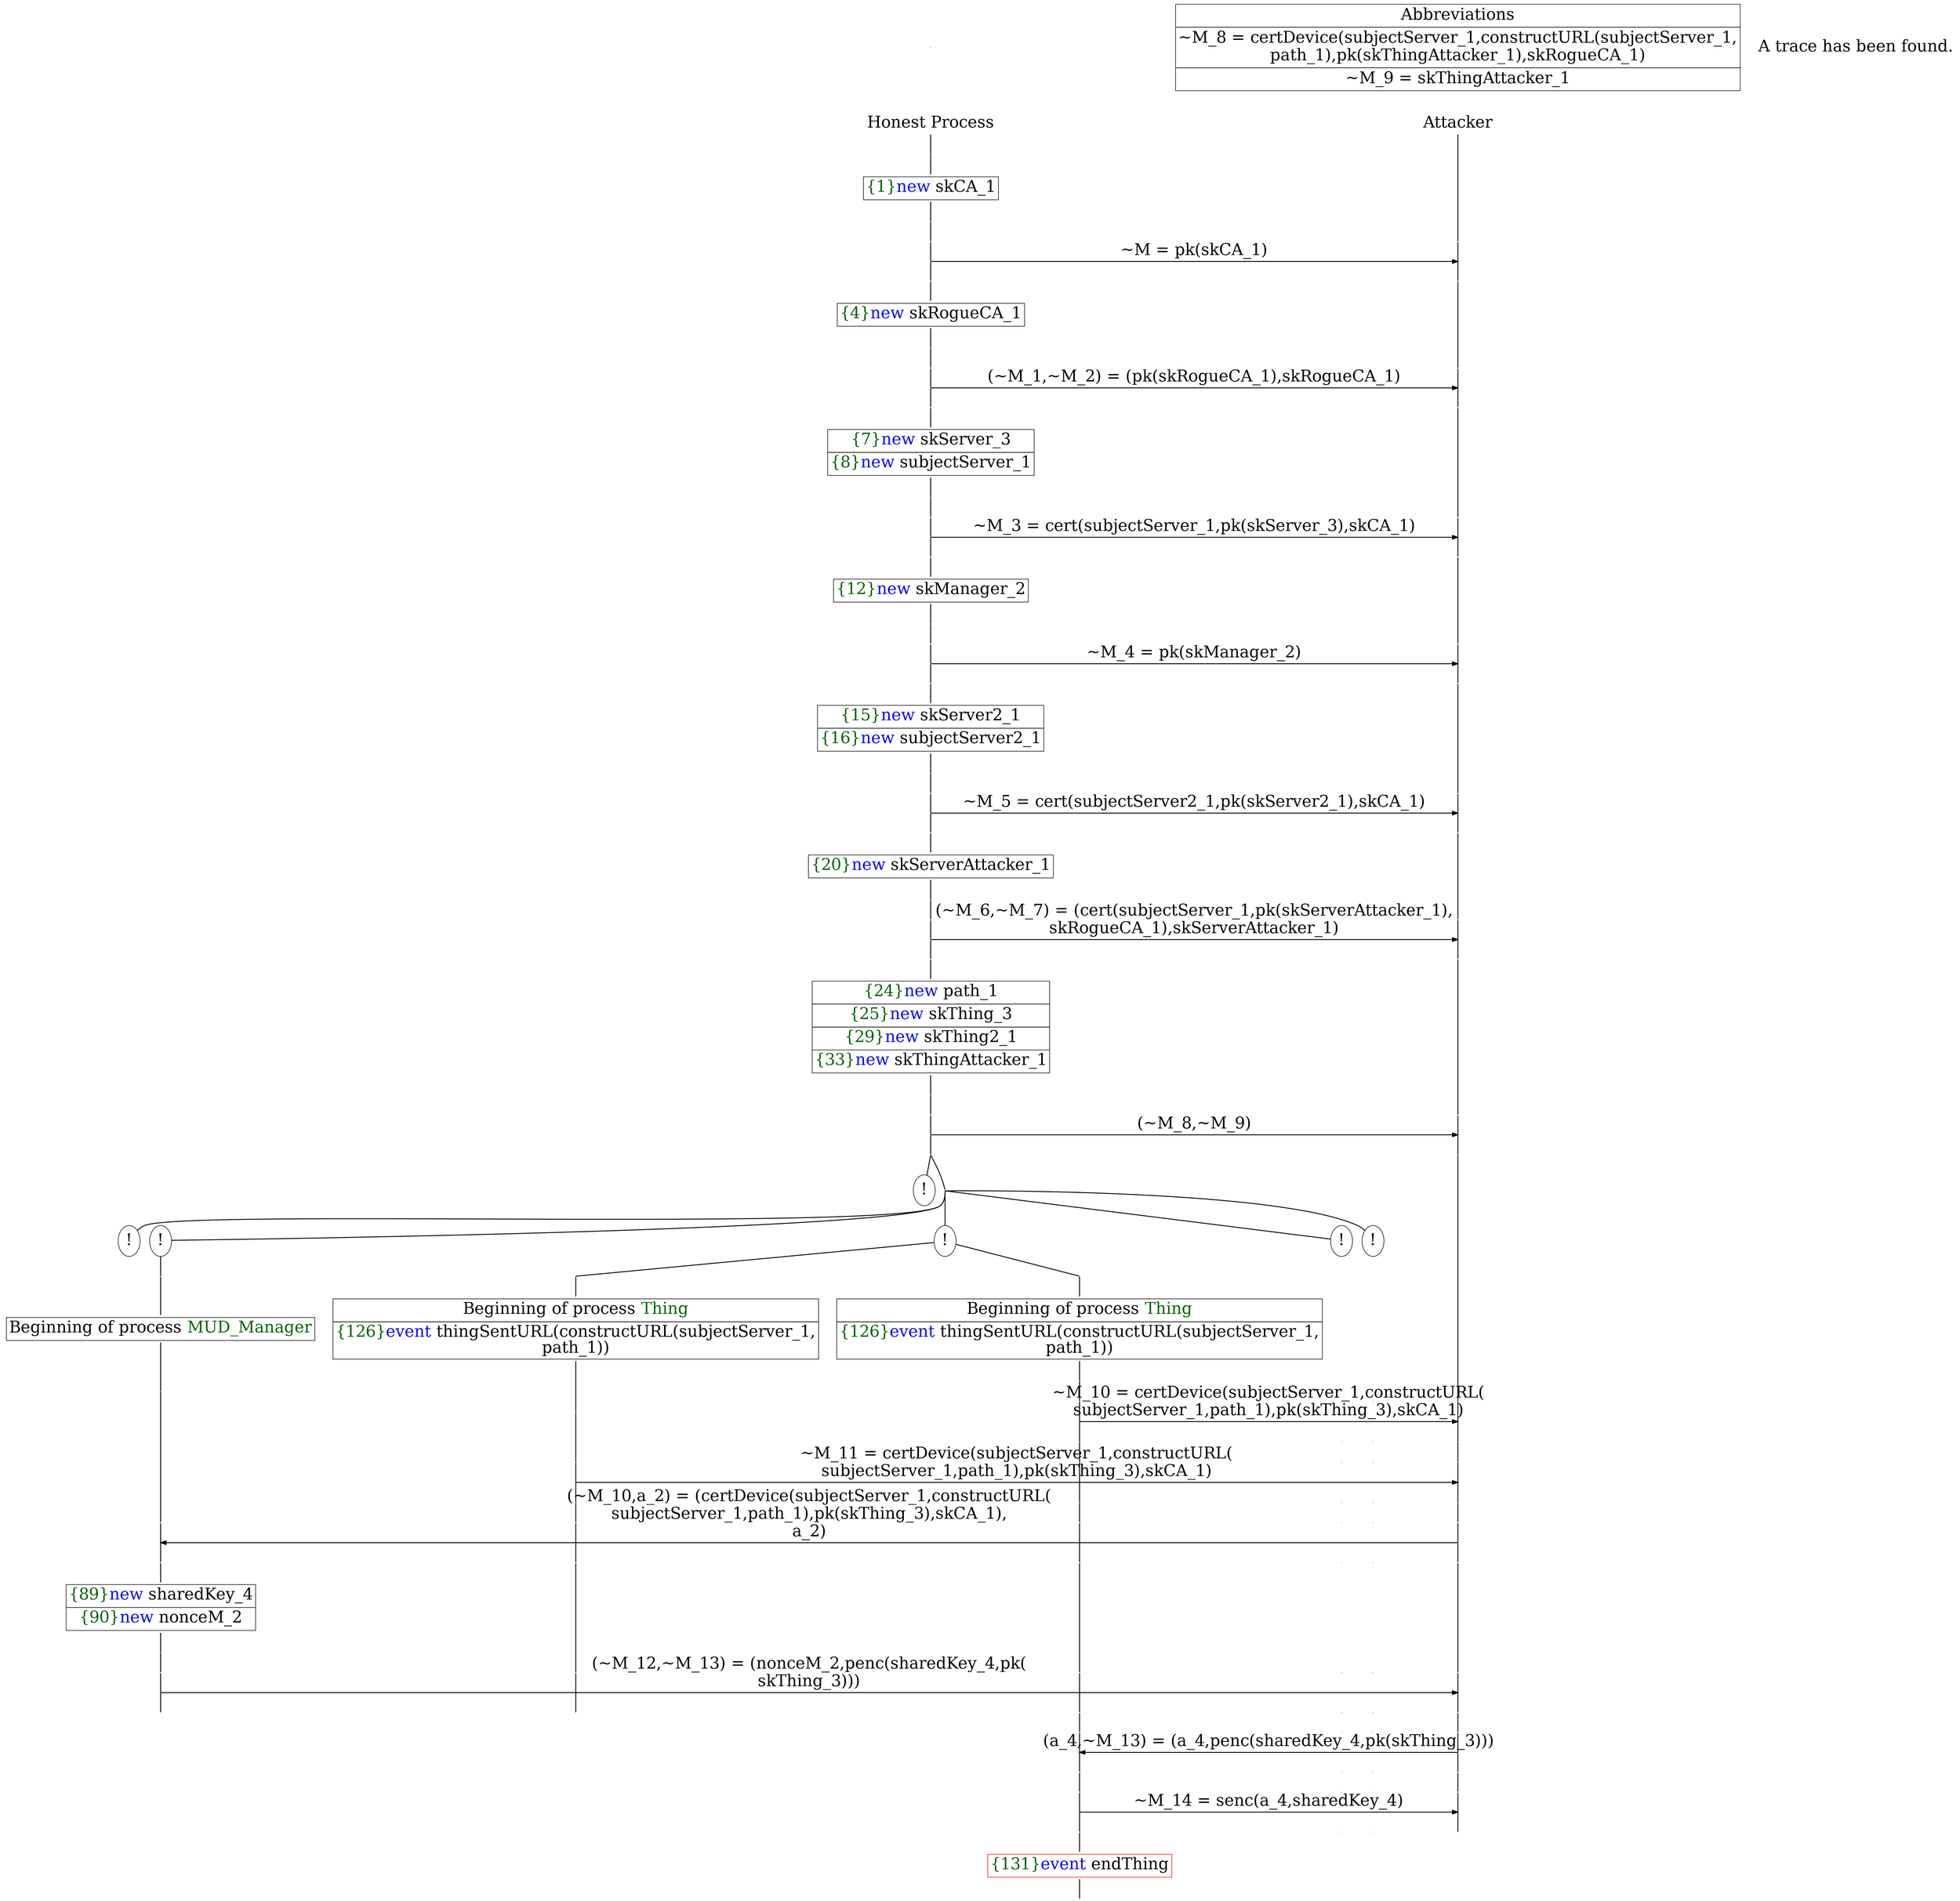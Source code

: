 digraph {
graph [ordering = out]
edge [arrowhead = none, penwidth = 1.6, fontsize = 30]
node [shape = point, width = 0, height = 0, fontsize = 30]
Trace<br/>
[label = <A trace has been found.<br/>
>, shape = plaintext]
P0__0 [label = "Honest Process", shape = plaintext]
P__0 [label = "Attacker", shape = plaintext]
Trace -> P0__0 [label = "", style = invisible, weight = 100]{rank = same; P0__0 P__0}
P0__0 -> P0__1 [label = <>, weight = 100]
P0__1 -> P0__2 [label = <>, weight = 100]
P0__2 [shape = plaintext, label = <<TABLE BORDER="0" CELLBORDER="1" CELLSPACING="0" CELLPADDING="4"> <TR><TD><FONT COLOR="darkgreen">{1}</FONT><FONT COLOR="blue">new </FONT>skCA_1</TD></TR></TABLE>>]
P0__2 -> P0__3 [label = <>, weight = 100]
P0__3 -> P0__4 [label = <>, weight = 100]
P__0 -> P__1 [label = <>, weight = 100]
{rank = same; P__1 P0__4}
P0__4 -> P0__5 [label = <>, weight = 100]
P__1 -> P__2 [label = <>, weight = 100]
{rank = same; P__2 P0__5}
P0__5 -> P__2 [label = <~M = pk(skCA_1)>, arrowhead = normal]
P0__5 -> P0__6 [label = <>, weight = 100]
P__2 -> P__3 [label = <>, weight = 100]
{rank = same; P__3 P0__6}
P0__6 -> P0__7 [label = <>, weight = 100]
P0__7 [shape = plaintext, label = <<TABLE BORDER="0" CELLBORDER="1" CELLSPACING="0" CELLPADDING="4"> <TR><TD><FONT COLOR="darkgreen">{4}</FONT><FONT COLOR="blue">new </FONT>skRogueCA_1</TD></TR></TABLE>>]
P0__7 -> P0__8 [label = <>, weight = 100]
P0__8 -> P0__9 [label = <>, weight = 100]
P__3 -> P__4 [label = <>, weight = 100]
{rank = same; P__4 P0__9}
P0__9 -> P0__10 [label = <>, weight = 100]
P__4 -> P__5 [label = <>, weight = 100]
{rank = same; P__5 P0__10}
P0__10 -> P__5 [label = <(~M_1,~M_2) = (pk(skRogueCA_1),skRogueCA_1)>, arrowhead = normal]
P0__10 -> P0__11 [label = <>, weight = 100]
P__5 -> P__6 [label = <>, weight = 100]
{rank = same; P__6 P0__11}
P0__11 -> P0__12 [label = <>, weight = 100]
P0__12 [shape = plaintext, label = <<TABLE BORDER="0" CELLBORDER="1" CELLSPACING="0" CELLPADDING="4"> <TR><TD><FONT COLOR="darkgreen">{7}</FONT><FONT COLOR="blue">new </FONT>skServer_3</TD></TR><TR><TD><FONT COLOR="darkgreen">{8}</FONT><FONT COLOR="blue">new </FONT>subjectServer_1</TD></TR></TABLE>>]
P0__12 -> P0__13 [label = <>, weight = 100]
P0__13 -> P0__14 [label = <>, weight = 100]
P__6 -> P__7 [label = <>, weight = 100]
{rank = same; P__7 P0__14}
P0__14 -> P0__15 [label = <>, weight = 100]
P__7 -> P__8 [label = <>, weight = 100]
{rank = same; P__8 P0__15}
P0__15 -> P__8 [label = <~M_3 = cert(subjectServer_1,pk(skServer_3),skCA_1)>, arrowhead = normal]
P0__15 -> P0__16 [label = <>, weight = 100]
P__8 -> P__9 [label = <>, weight = 100]
{rank = same; P__9 P0__16}
P0__16 -> P0__17 [label = <>, weight = 100]
P0__17 [shape = plaintext, label = <<TABLE BORDER="0" CELLBORDER="1" CELLSPACING="0" CELLPADDING="4"> <TR><TD><FONT COLOR="darkgreen">{12}</FONT><FONT COLOR="blue">new </FONT>skManager_2</TD></TR></TABLE>>]
P0__17 -> P0__18 [label = <>, weight = 100]
P0__18 -> P0__19 [label = <>, weight = 100]
P__9 -> P__10 [label = <>, weight = 100]
{rank = same; P__10 P0__19}
P0__19 -> P0__20 [label = <>, weight = 100]
P__10 -> P__11 [label = <>, weight = 100]
{rank = same; P__11 P0__20}
P0__20 -> P__11 [label = <~M_4 = pk(skManager_2)>, arrowhead = normal]
P0__20 -> P0__21 [label = <>, weight = 100]
P__11 -> P__12 [label = <>, weight = 100]
{rank = same; P__12 P0__21}
P0__21 -> P0__22 [label = <>, weight = 100]
P0__22 [shape = plaintext, label = <<TABLE BORDER="0" CELLBORDER="1" CELLSPACING="0" CELLPADDING="4"> <TR><TD><FONT COLOR="darkgreen">{15}</FONT><FONT COLOR="blue">new </FONT>skServer2_1</TD></TR><TR><TD><FONT COLOR="darkgreen">{16}</FONT><FONT COLOR="blue">new </FONT>subjectServer2_1</TD></TR></TABLE>>]
P0__22 -> P0__23 [label = <>, weight = 100]
P0__23 -> P0__24 [label = <>, weight = 100]
P__12 -> P__13 [label = <>, weight = 100]
{rank = same; P__13 P0__24}
P0__24 -> P0__25 [label = <>, weight = 100]
P__13 -> P__14 [label = <>, weight = 100]
{rank = same; P__14 P0__25}
P0__25 -> P__14 [label = <~M_5 = cert(subjectServer2_1,pk(skServer2_1),skCA_1)>, arrowhead = normal]
P0__25 -> P0__26 [label = <>, weight = 100]
P__14 -> P__15 [label = <>, weight = 100]
{rank = same; P__15 P0__26}
P0__26 -> P0__27 [label = <>, weight = 100]
P0__27 [shape = plaintext, label = <<TABLE BORDER="0" CELLBORDER="1" CELLSPACING="0" CELLPADDING="4"> <TR><TD><FONT COLOR="darkgreen">{20}</FONT><FONT COLOR="blue">new </FONT>skServerAttacker_1</TD></TR></TABLE>>]
P0__27 -> P0__28 [label = <>, weight = 100]
P0__28 -> P0__29 [label = <>, weight = 100]
P__15 -> P__16 [label = <>, weight = 100]
{rank = same; P__16 P0__29}
P0__29 -> P0__30 [label = <>, weight = 100]
P__16 -> P__17 [label = <>, weight = 100]
{rank = same; P__17 P0__30}
P0__30 -> P__17 [label = <(~M_6,~M_7) = (cert(subjectServer_1,pk(skServerAttacker_1),<br/>
skRogueCA_1),skServerAttacker_1)>, arrowhead = normal]
P0__30 -> P0__31 [label = <>, weight = 100]
P__17 -> P__18 [label = <>, weight = 100]
{rank = same; P__18 P0__31}
P0__31 -> P0__32 [label = <>, weight = 100]
P0__32 [shape = plaintext, label = <<TABLE BORDER="0" CELLBORDER="1" CELLSPACING="0" CELLPADDING="4"> <TR><TD><FONT COLOR="darkgreen">{24}</FONT><FONT COLOR="blue">new </FONT>path_1</TD></TR><TR><TD><FONT COLOR="darkgreen">{25}</FONT><FONT COLOR="blue">new </FONT>skThing_3</TD></TR><TR><TD><FONT COLOR="darkgreen">{29}</FONT><FONT COLOR="blue">new </FONT>skThing2_1</TD></TR><TR><TD><FONT COLOR="darkgreen">{33}</FONT><FONT COLOR="blue">new </FONT>skThingAttacker_1</TD></TR></TABLE>>]
P0__32 -> P0__33 [label = <>, weight = 100]
P0__33 -> P0__34 [label = <>, weight = 100]
P__18 -> P__19 [label = <>, weight = 100]
{rank = same; P__19 P0__34}
P0__34 -> P0__35 [label = <>, weight = 100]
P__19 -> P__20 [label = <>, weight = 100]
{rank = same; P__20 P0__35}
P0__35 -> P__20 [label = <(~M_8,~M_9)>, arrowhead = normal]
P0__35 -> P0__36 [label = <>, weight = 100]
P__20 -> P__21 [label = <>, weight = 100]
{rank = same; P__21 P0__36}
/*RPar */
P0__36 -> P0_1__36 [label = <>]
P0__36 -> P0_0__36 [label = <>]
P0__36 [label = "", fixedsize = false, width = 0, height = 0, shape = none]
{rank = same; P0_0__36 P0_1__36}
/*RPar */
P0_0__36 -> P0_0_4__36 [label = <>]
P0_0__36 -> P0_0_3__36 [label = <>]
P0_0__36 -> P0_0_2__36 [label = <>]
P0_0__36 -> P0_0_1__36 [label = <>]
P0_0__36 -> P0_0_0__36 [label = <>]
P0_0__36 [label = "", fixedsize = false, width = 0, height = 0, shape = none]
{rank = same; P0_0_0__36 P0_0_1__36 P0_0_2__36 P0_0_3__36 P0_0_4__36}
P0_0_0__36 [label = "!", shape = ellipse]
P0_0_1__36 [label = "!", shape = ellipse]
P0_0_2__36 [label = "!", shape = ellipse]
{rank = same; P0_0_2_1__36 P0_0_2_0__36}
P0_0_2_1__36 [label = "", fixedsize = false, width = 0, height = 0, shape = none]
P0_0_2__36 -> P0_0_2_1__36 [label = <>]
P0_0_2_0__36 [label = "", fixedsize = false, width = 0, height = 0, shape = none]
P0_0_2__36 -> P0_0_2_0__36 [label = <>]
P0_0_2_0__36 -> P0_0_2_0__37 [label = <>, weight = 100]
P0_0_2_0__37 [shape = plaintext, label = <<TABLE BORDER="0" CELLBORDER="1" CELLSPACING="0" CELLPADDING="4"> <TR><TD>Beginning of process <FONT COLOR="darkgreen">Thing</FONT></TD></TR><TR><TD><FONT COLOR="darkgreen">{126}</FONT><FONT COLOR="blue">event</FONT> thingSentURL(constructURL(subjectServer_1,<br/>
path_1))</TD></TR></TABLE>>]
P0_0_2_0__37 -> P0_0_2_0__38 [label = <>, weight = 100]
P0_0_2_0__38 -> P0_0_2_0__39 [label = <>, weight = 100]
P0_0_1__37 [label = "", style = invisible]
P0_0_1__36 -> P0_0_1__37 [label = <>, weight = 100, style = invisible]
P0_0_0__37 [label = "", style = invisible]
P0_0_0__36 -> P0_0_0__37 [label = <>, weight = 100, style = invisible]
P__21 -> P__22 [label = <>, weight = 100]
{rank = same; P__22 P0_0_0__37 P0_0_1__37 P0_0_2_0__39}
P0_0_2_0__39 -> P0_0_2_0__40 [label = <>, weight = 100]
P__22 -> P__23 [label = <>, weight = 100]
{rank = same; P__23 P0_0_2_0__40}
P0_0_2_0__40 -> P__23 [label = <~M_10 = certDevice(subjectServer_1,constructURL(<br/>
subjectServer_1,path_1),pk(skThing_3),skCA_1)>, arrowhead = normal]
P0_0_2_0__40 -> P0_0_2_0__41 [label = <>, weight = 100]
P0_0_1__38 [label = "", style = invisible]
P0_0_1__37 -> P0_0_1__38 [label = <>, weight = 100, style = invisible]
P0_0_0__38 [label = "", style = invisible]
P0_0_0__37 -> P0_0_0__38 [label = <>, weight = 100, style = invisible]
P__23 -> P__24 [label = <>, weight = 100]
{rank = same; P__24 P0_0_0__38 P0_0_1__38 P0_0_2_0__41}
P0_0_2_1__36 -> P0_0_2_1__37 [label = <>, weight = 100]
P0_0_2_1__37 [shape = plaintext, label = <<TABLE BORDER="0" CELLBORDER="1" CELLSPACING="0" CELLPADDING="4"> <TR><TD>Beginning of process <FONT COLOR="darkgreen">Thing</FONT></TD></TR><TR><TD><FONT COLOR="darkgreen">{126}</FONT><FONT COLOR="blue">event</FONT> thingSentURL(constructURL(subjectServer_1,<br/>
path_1))</TD></TR></TABLE>>]
P0_0_2_1__37 -> P0_0_2_1__38 [label = <>, weight = 100]
P0_0_2_1__38 -> P0_0_2_1__39 [label = <>, weight = 100]
P0_0_2_0__41 -> P0_0_2_0__42 [label = <>, weight = 100]
P0_0_1__39 [label = "", style = invisible]
P0_0_1__38 -> P0_0_1__39 [label = <>, weight = 100, style = invisible]
P0_0_0__39 [label = "", style = invisible]
P0_0_0__38 -> P0_0_0__39 [label = <>, weight = 100, style = invisible]
P__24 -> P__25 [label = <>, weight = 100]
{rank = same; P__25 P0_0_0__39 P0_0_1__39 P0_0_2_0__42 P0_0_2_1__39}
P0_0_2_1__39 -> P0_0_2_1__40 [label = <>, weight = 100]
P__25 -> P__26 [label = <>, weight = 100]
{rank = same; P__26 P0_0_2_1__40}
P0_0_2_1__40 -> P__26 [label = <~M_11 = certDevice(subjectServer_1,constructURL(<br/>
subjectServer_1,path_1),pk(skThing_3),skCA_1)>, arrowhead = normal]
P0_0_2_1__40 -> P0_0_2_1__41 [label = <>, weight = 100]
P0_0_2_0__42 -> P0_0_2_0__43 [label = <>, weight = 100]
P0_0_1__40 [label = "", style = invisible]
P0_0_1__39 -> P0_0_1__40 [label = <>, weight = 100, style = invisible]
P0_0_0__40 [label = "", style = invisible]
P0_0_0__39 -> P0_0_0__40 [label = <>, weight = 100, style = invisible]
P__26 -> P__27 [label = <>, weight = 100]
{rank = same; P__27 P0_0_0__40 P0_0_1__40 P0_0_2_0__43 P0_0_2_1__41}
P0_0_3__36 [label = "!", shape = ellipse]
P0_0_3_0__36 [label = "", fixedsize = false, width = 0, height = 0, shape = none]
P0_0_3__36 -> P0_0_3_0__36 [label = <>, weight = 100]
P0_0_3_0__36 -> P0_0_3_0__37 [label = <>, weight = 100]
P0_0_3_0__37 [shape = plaintext, label = <<TABLE BORDER="0" CELLBORDER="1" CELLSPACING="0" CELLPADDING="4"> <TR><TD>Beginning of process <FONT COLOR="darkgreen">MUD_Manager</FONT></TD></TR></TABLE>>]
P0_0_3_0__37 -> P0_0_3_0__38 [label = <>, weight = 100]
P0_0_4__36 [label = "!", shape = ellipse]
P0_1__36 [label = "!", shape = ellipse]
P0_0_3_0__38 -> P0_0_3_0__39 [label = <>, weight = 100]
P0_0_2_1__41 -> P0_0_2_1__42 [label = <>, weight = 100]
P0_0_2_0__43 -> P0_0_2_0__44 [label = <>, weight = 100]
P0_0_1__41 [label = "", style = invisible]
P0_0_1__40 -> P0_0_1__41 [label = <>, weight = 100, style = invisible]
P0_0_0__41 [label = "", style = invisible]
P0_0_0__40 -> P0_0_0__41 [label = <>, weight = 100, style = invisible]
P__27 -> P__28 [label = <>, weight = 100]
{rank = same; P__28 P0_0_0__41 P0_0_1__41 P0_0_2_0__44 P0_0_2_1__42 P0_0_3_0__39}
P0_0_3_0__39 -> P0_0_3_0__40 [label = <>, weight = 100]
P__28 -> P__29 [label = <>, weight = 100]
{rank = same; P__29 P0_0_3_0__40}
P0_0_3_0__40 -> P__29 [label = <(~M_10,a_2) = (certDevice(subjectServer_1,constructURL(<br/>
subjectServer_1,path_1),pk(skThing_3),skCA_1),<br/>
a_2)>, dir = back, arrowhead = normal]
P0_0_3_0__40 -> P0_0_3_0__41 [label = <>, weight = 100]
P0_0_2_1__42 -> P0_0_2_1__43 [label = <>, weight = 100]
P0_0_2_0__44 -> P0_0_2_0__45 [label = <>, weight = 100]
P0_0_1__42 [label = "", style = invisible]
P0_0_1__41 -> P0_0_1__42 [label = <>, weight = 100, style = invisible]
P0_0_0__42 [label = "", style = invisible]
P0_0_0__41 -> P0_0_0__42 [label = <>, weight = 100, style = invisible]
P__29 -> P__30 [label = <>, weight = 100]
{rank = same; P__30 P0_0_0__42 P0_0_1__42 P0_0_2_0__45 P0_0_2_1__43 P0_0_3_0__41}
P0_0_3_0__41 -> P0_0_3_0__42 [label = <>, weight = 100]
P0_0_3_0__42 [shape = plaintext, label = <<TABLE BORDER="0" CELLBORDER="1" CELLSPACING="0" CELLPADDING="4"> <TR><TD><FONT COLOR="darkgreen">{89}</FONT><FONT COLOR="blue">new </FONT>sharedKey_4</TD></TR><TR><TD><FONT COLOR="darkgreen">{90}</FONT><FONT COLOR="blue">new </FONT>nonceM_2</TD></TR></TABLE>>]
P0_0_3_0__42 -> P0_0_3_0__43 [label = <>, weight = 100]
P0_0_3_0__43 -> P0_0_3_0__44 [label = <>, weight = 100]
P0_0_2_1__43 -> P0_0_2_1__44 [label = <>, weight = 100]
P0_0_2_0__45 -> P0_0_2_0__46 [label = <>, weight = 100]
P0_0_1__43 [label = "", style = invisible]
P0_0_1__42 -> P0_0_1__43 [label = <>, weight = 100, style = invisible]
P0_0_0__43 [label = "", style = invisible]
P0_0_0__42 -> P0_0_0__43 [label = <>, weight = 100, style = invisible]
P__30 -> P__31 [label = <>, weight = 100]
{rank = same; P__31 P0_0_0__43 P0_0_1__43 P0_0_2_0__46 P0_0_2_1__44 P0_0_3_0__44}
P0_0_3_0__44 -> P0_0_3_0__45 [label = <>, weight = 100]
P__31 -> P__32 [label = <>, weight = 100]
{rank = same; P__32 P0_0_3_0__45}
P0_0_3_0__45 -> P__32 [label = <(~M_12,~M_13) = (nonceM_2,penc(sharedKey_4,pk(<br/>
skThing_3)))>, arrowhead = normal]
P0_0_3_0__45 -> P0_0_3_0__46 [label = <>, weight = 100]
P0_0_2_1__44 -> P0_0_2_1__45 [label = <>, weight = 100]
P0_0_2_0__46 -> P0_0_2_0__47 [label = <>, weight = 100]
P0_0_1__44 [label = "", style = invisible]
P0_0_1__43 -> P0_0_1__44 [label = <>, weight = 100, style = invisible]
P0_0_0__44 [label = "", style = invisible]
P0_0_0__43 -> P0_0_0__44 [label = <>, weight = 100, style = invisible]
P__32 -> P__33 [label = <>, weight = 100]
{rank = same; P__33 P0_0_0__44 P0_0_1__44 P0_0_2_0__47 P0_0_2_1__45 P0_0_3_0__46}
P0_0_2_0__47 -> P0_0_2_0__48 [label = <>, weight = 100]
P0_0_1__45 [label = "", style = invisible]
P0_0_1__44 -> P0_0_1__45 [label = <>, weight = 100, style = invisible]
P0_0_0__45 [label = "", style = invisible]
P0_0_0__44 -> P0_0_0__45 [label = <>, weight = 100, style = invisible]
P__33 -> P__34 [label = <>, weight = 100]
{rank = same; P__34 P0_0_0__45 P0_0_1__45 P0_0_2_0__48}
P0_0_2_0__48 -> P0_0_2_0__49 [label = <>, weight = 100]
P__34 -> P__35 [label = <>, weight = 100]
{rank = same; P__35 P0_0_2_0__49}
P0_0_2_0__49 -> P__35 [label = <(a_4,~M_13) = (a_4,penc(sharedKey_4,pk(skThing_3)))>, dir = back, arrowhead = normal]
P0_0_2_0__49 -> P0_0_2_0__50 [label = <>, weight = 100]
P0_0_1__46 [label = "", style = invisible]
P0_0_1__45 -> P0_0_1__46 [label = <>, weight = 100, style = invisible]
P0_0_0__46 [label = "", style = invisible]
P0_0_0__45 -> P0_0_0__46 [label = <>, weight = 100, style = invisible]
P__35 -> P__36 [label = <>, weight = 100]
{rank = same; P__36 P0_0_0__46 P0_0_1__46 P0_0_2_0__50}
P0_0_2_0__50 -> P0_0_2_0__51 [label = <>, weight = 100]
P0_0_1__47 [label = "", style = invisible]
P0_0_1__46 -> P0_0_1__47 [label = <>, weight = 100, style = invisible]
P0_0_0__47 [label = "", style = invisible]
P0_0_0__46 -> P0_0_0__47 [label = <>, weight = 100, style = invisible]
P__36 -> P__37 [label = <>, weight = 100]
{rank = same; P__37 P0_0_0__47 P0_0_1__47 P0_0_2_0__51}
P0_0_2_0__51 -> P0_0_2_0__52 [label = <>, weight = 100]
P__37 -> P__38 [label = <>, weight = 100]
{rank = same; P__38 P0_0_2_0__52}
P0_0_2_0__52 -> P__38 [label = <~M_14 = senc(a_4,sharedKey_4)>, arrowhead = normal]
P0_0_2_0__52 -> P0_0_2_0__53 [label = <>, weight = 100]
P0_0_1__48 [label = "", style = invisible]
P0_0_1__47 -> P0_0_1__48 [label = <>, weight = 100, style = invisible]
P0_0_0__48 [label = "", style = invisible]
P0_0_0__47 -> P0_0_0__48 [label = <>, weight = 100, style = invisible]
P__38 -> P__39 [label = <>, weight = 100]
{rank = same; P__39 P0_0_0__48 P0_0_1__48 P0_0_2_0__53}
P0_0_2_0__53 -> P0_0_2_0__54 [label = <>, weight = 100]
P0_0_2_0__54 [color = red, shape = plaintext, label = <<TABLE BORDER="0" CELLBORDER="1" CELLSPACING="0" CELLPADDING="4"> <TR><TD><FONT COLOR="darkgreen">{131}</FONT><FONT COLOR="blue">event</FONT> endThing</TD></TR></TABLE>>]
P0_0_2_0__54 -> P0_0_2_0__55 [label = <>, weight = 100]
Abbrev [shape = plaintext, label = <<TABLE BORDER="0" CELLBORDER="1" CELLSPACING="0" CELLPADDING="4"><TR> <TD> Abbreviations </TD></TR><TR><TD>~M_8 = certDevice(subjectServer_1,constructURL(subjectServer_1,<br/>
path_1),pk(skThingAttacker_1),skRogueCA_1)</TD></TR><TR><TD>~M_9 = skThingAttacker_1</TD></TR></TABLE>>]Abbrev -> P__0 [style = invisible, weight =100]}